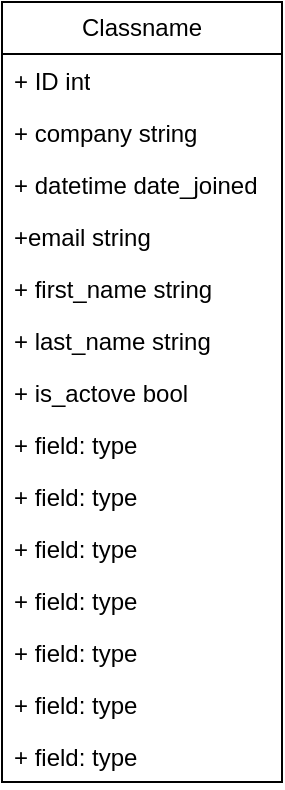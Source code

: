 <mxfile version="21.6.1" type="device">
  <diagram name="Page-1" id="M2vfqhhH0TsJrPszUe1J">
    <mxGraphModel dx="1049" dy="606" grid="1" gridSize="10" guides="1" tooltips="1" connect="1" arrows="1" fold="1" page="1" pageScale="1" pageWidth="827" pageHeight="1169" math="0" shadow="0">
      <root>
        <mxCell id="0" />
        <mxCell id="1" parent="0" />
        <mxCell id="IHit_dndJP3hhCPFOPcs-28" value="Classname" style="swimlane;fontStyle=0;childLayout=stackLayout;horizontal=1;startSize=26;fillColor=none;horizontalStack=0;resizeParent=1;resizeParentMax=0;resizeLast=0;collapsible=1;marginBottom=0;whiteSpace=wrap;html=1;" vertex="1" parent="1">
          <mxGeometry x="340" y="260" width="140" height="390" as="geometry" />
        </mxCell>
        <mxCell id="IHit_dndJP3hhCPFOPcs-29" value="+ ID int" style="text;strokeColor=none;fillColor=none;align=left;verticalAlign=top;spacingLeft=4;spacingRight=4;overflow=hidden;rotatable=0;points=[[0,0.5],[1,0.5]];portConstraint=eastwest;whiteSpace=wrap;html=1;" vertex="1" parent="IHit_dndJP3hhCPFOPcs-28">
          <mxGeometry y="26" width="140" height="26" as="geometry" />
        </mxCell>
        <mxCell id="IHit_dndJP3hhCPFOPcs-30" value="+ company string" style="text;strokeColor=none;fillColor=none;align=left;verticalAlign=top;spacingLeft=4;spacingRight=4;overflow=hidden;rotatable=0;points=[[0,0.5],[1,0.5]];portConstraint=eastwest;whiteSpace=wrap;html=1;" vertex="1" parent="IHit_dndJP3hhCPFOPcs-28">
          <mxGeometry y="52" width="140" height="26" as="geometry" />
        </mxCell>
        <mxCell id="IHit_dndJP3hhCPFOPcs-31" value="+ datetime date_joined" style="text;strokeColor=none;fillColor=none;align=left;verticalAlign=top;spacingLeft=4;spacingRight=4;overflow=hidden;rotatable=0;points=[[0,0.5],[1,0.5]];portConstraint=eastwest;whiteSpace=wrap;html=1;" vertex="1" parent="IHit_dndJP3hhCPFOPcs-28">
          <mxGeometry y="78" width="140" height="26" as="geometry" />
        </mxCell>
        <mxCell id="IHit_dndJP3hhCPFOPcs-32" value="+email string" style="text;strokeColor=none;fillColor=none;align=left;verticalAlign=top;spacingLeft=4;spacingRight=4;overflow=hidden;rotatable=0;points=[[0,0.5],[1,0.5]];portConstraint=eastwest;whiteSpace=wrap;html=1;" vertex="1" parent="IHit_dndJP3hhCPFOPcs-28">
          <mxGeometry y="104" width="140" height="26" as="geometry" />
        </mxCell>
        <mxCell id="IHit_dndJP3hhCPFOPcs-33" value="+ first_name string" style="text;strokeColor=none;fillColor=none;align=left;verticalAlign=top;spacingLeft=4;spacingRight=4;overflow=hidden;rotatable=0;points=[[0,0.5],[1,0.5]];portConstraint=eastwest;whiteSpace=wrap;html=1;" vertex="1" parent="IHit_dndJP3hhCPFOPcs-28">
          <mxGeometry y="130" width="140" height="26" as="geometry" />
        </mxCell>
        <mxCell id="IHit_dndJP3hhCPFOPcs-34" value="+ last_name string" style="text;strokeColor=none;fillColor=none;align=left;verticalAlign=top;spacingLeft=4;spacingRight=4;overflow=hidden;rotatable=0;points=[[0,0.5],[1,0.5]];portConstraint=eastwest;whiteSpace=wrap;html=1;" vertex="1" parent="IHit_dndJP3hhCPFOPcs-28">
          <mxGeometry y="156" width="140" height="26" as="geometry" />
        </mxCell>
        <mxCell id="IHit_dndJP3hhCPFOPcs-35" value="+ is_actove bool" style="text;strokeColor=none;fillColor=none;align=left;verticalAlign=top;spacingLeft=4;spacingRight=4;overflow=hidden;rotatable=0;points=[[0,0.5],[1,0.5]];portConstraint=eastwest;whiteSpace=wrap;html=1;" vertex="1" parent="IHit_dndJP3hhCPFOPcs-28">
          <mxGeometry y="182" width="140" height="26" as="geometry" />
        </mxCell>
        <mxCell id="IHit_dndJP3hhCPFOPcs-36" value="+ field: type" style="text;strokeColor=none;fillColor=none;align=left;verticalAlign=top;spacingLeft=4;spacingRight=4;overflow=hidden;rotatable=0;points=[[0,0.5],[1,0.5]];portConstraint=eastwest;whiteSpace=wrap;html=1;" vertex="1" parent="IHit_dndJP3hhCPFOPcs-28">
          <mxGeometry y="208" width="140" height="26" as="geometry" />
        </mxCell>
        <mxCell id="IHit_dndJP3hhCPFOPcs-37" value="+ field: type" style="text;strokeColor=none;fillColor=none;align=left;verticalAlign=top;spacingLeft=4;spacingRight=4;overflow=hidden;rotatable=0;points=[[0,0.5],[1,0.5]];portConstraint=eastwest;whiteSpace=wrap;html=1;" vertex="1" parent="IHit_dndJP3hhCPFOPcs-28">
          <mxGeometry y="234" width="140" height="26" as="geometry" />
        </mxCell>
        <mxCell id="IHit_dndJP3hhCPFOPcs-38" value="+ field: type" style="text;strokeColor=none;fillColor=none;align=left;verticalAlign=top;spacingLeft=4;spacingRight=4;overflow=hidden;rotatable=0;points=[[0,0.5],[1,0.5]];portConstraint=eastwest;whiteSpace=wrap;html=1;" vertex="1" parent="IHit_dndJP3hhCPFOPcs-28">
          <mxGeometry y="260" width="140" height="26" as="geometry" />
        </mxCell>
        <mxCell id="IHit_dndJP3hhCPFOPcs-39" value="+ field: type" style="text;strokeColor=none;fillColor=none;align=left;verticalAlign=top;spacingLeft=4;spacingRight=4;overflow=hidden;rotatable=0;points=[[0,0.5],[1,0.5]];portConstraint=eastwest;whiteSpace=wrap;html=1;" vertex="1" parent="IHit_dndJP3hhCPFOPcs-28">
          <mxGeometry y="286" width="140" height="26" as="geometry" />
        </mxCell>
        <mxCell id="IHit_dndJP3hhCPFOPcs-40" value="+ field: type" style="text;strokeColor=none;fillColor=none;align=left;verticalAlign=top;spacingLeft=4;spacingRight=4;overflow=hidden;rotatable=0;points=[[0,0.5],[1,0.5]];portConstraint=eastwest;whiteSpace=wrap;html=1;" vertex="1" parent="IHit_dndJP3hhCPFOPcs-28">
          <mxGeometry y="312" width="140" height="26" as="geometry" />
        </mxCell>
        <mxCell id="IHit_dndJP3hhCPFOPcs-41" value="+ field: type" style="text;strokeColor=none;fillColor=none;align=left;verticalAlign=top;spacingLeft=4;spacingRight=4;overflow=hidden;rotatable=0;points=[[0,0.5],[1,0.5]];portConstraint=eastwest;whiteSpace=wrap;html=1;" vertex="1" parent="IHit_dndJP3hhCPFOPcs-28">
          <mxGeometry y="338" width="140" height="26" as="geometry" />
        </mxCell>
        <mxCell id="IHit_dndJP3hhCPFOPcs-42" value="+ field: type" style="text;strokeColor=none;fillColor=none;align=left;verticalAlign=top;spacingLeft=4;spacingRight=4;overflow=hidden;rotatable=0;points=[[0,0.5],[1,0.5]];portConstraint=eastwest;whiteSpace=wrap;html=1;" vertex="1" parent="IHit_dndJP3hhCPFOPcs-28">
          <mxGeometry y="364" width="140" height="26" as="geometry" />
        </mxCell>
      </root>
    </mxGraphModel>
  </diagram>
</mxfile>
